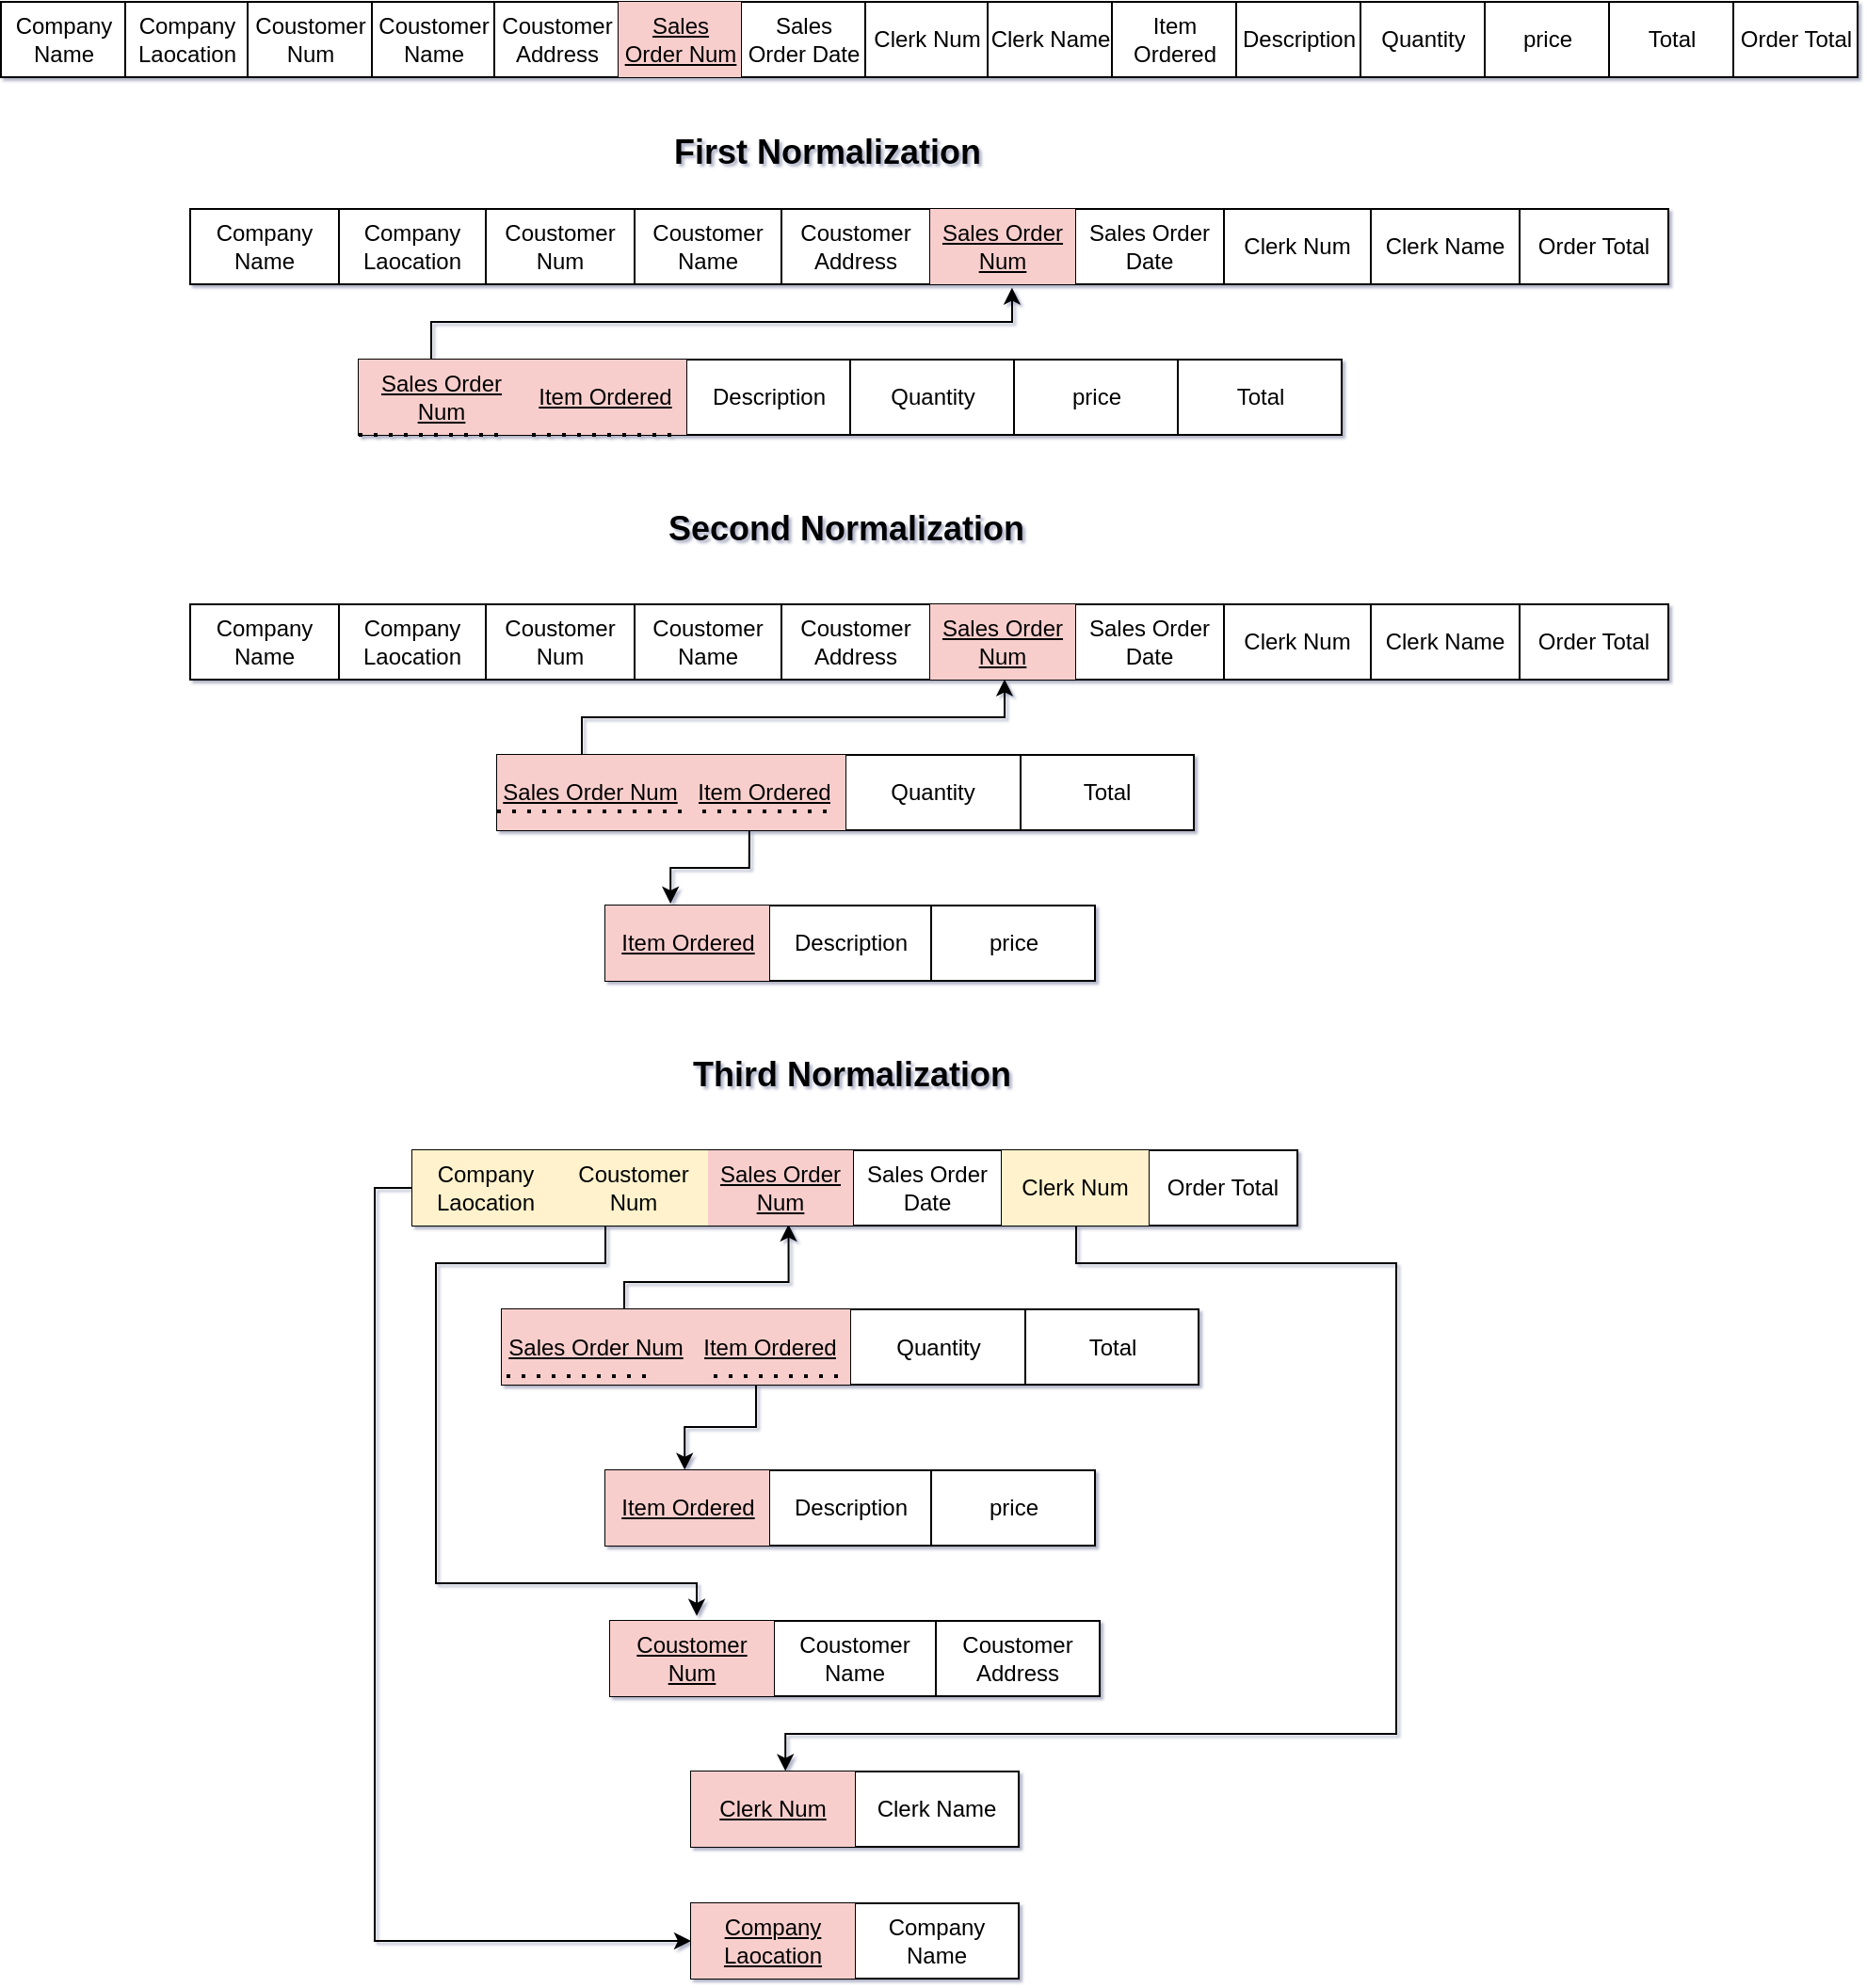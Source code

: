 <mxfile version="20.5.3" type="device"><diagram id="BXXMVsKLf3IhhJLSygbW" name="Page-1"><mxGraphModel dx="1483" dy="699" grid="1" gridSize="10" guides="1" tooltips="1" connect="1" arrows="1" fold="1" page="1" pageScale="1" pageWidth="827" pageHeight="1169" math="0" shadow="1"><root><mxCell id="0"/><mxCell id="1" parent="0"/><mxCell id="OJ3lfRp49x1eZE4lkI2p-20" value="&lt;b&gt;&lt;font style=&quot;font-size: 18px;&quot;&gt;First Normalization&lt;/font&gt;&lt;/b&gt;" style="text;html=1;align=center;verticalAlign=middle;resizable=0;points=[];autosize=1;strokeColor=none;fillColor=none;rounded=0;" parent="1" vertex="1"><mxGeometry x="385" y="70" width="190" height="40" as="geometry"/></mxCell><mxCell id="OJ3lfRp49x1eZE4lkI2p-36" value="" style="shape=table;html=1;whiteSpace=wrap;startSize=0;container=1;collapsible=0;childLayout=tableLayout;rounded=0;" parent="1" vertex="1"><mxGeometry x="41.5" y="10" width="986" height="40" as="geometry"/></mxCell><mxCell id="OJ3lfRp49x1eZE4lkI2p-37" value="" style="shape=tableRow;horizontal=0;startSize=0;swimlaneHead=0;swimlaneBody=0;top=0;left=0;bottom=0;right=0;collapsible=0;dropTarget=0;fillColor=none;points=[[0,0.5],[1,0.5]];portConstraint=eastwest;rounded=0;" parent="OJ3lfRp49x1eZE4lkI2p-36" vertex="1"><mxGeometry width="986" height="40" as="geometry"/></mxCell><mxCell id="OJ3lfRp49x1eZE4lkI2p-219" value="Company Name" style="shape=partialRectangle;html=1;whiteSpace=wrap;connectable=0;fillColor=none;top=0;left=0;bottom=0;right=0;overflow=hidden;rounded=0;" parent="OJ3lfRp49x1eZE4lkI2p-37" vertex="1"><mxGeometry width="66" height="40" as="geometry"><mxRectangle width="66" height="40" as="alternateBounds"/></mxGeometry></mxCell><mxCell id="OJ3lfRp49x1eZE4lkI2p-218" value="Company Laocation" style="shape=partialRectangle;html=1;whiteSpace=wrap;connectable=0;fillColor=none;top=0;left=0;bottom=0;right=0;overflow=hidden;rounded=0;" parent="OJ3lfRp49x1eZE4lkI2p-37" vertex="1"><mxGeometry x="66" width="65" height="40" as="geometry"><mxRectangle width="65" height="40" as="alternateBounds"/></mxGeometry></mxCell><mxCell id="OJ3lfRp49x1eZE4lkI2p-217" value="Coustomer Num" style="shape=partialRectangle;html=1;whiteSpace=wrap;connectable=0;fillColor=none;top=0;left=0;bottom=0;right=0;overflow=hidden;rounded=0;" parent="OJ3lfRp49x1eZE4lkI2p-37" vertex="1"><mxGeometry x="131" width="66" height="40" as="geometry"><mxRectangle width="66" height="40" as="alternateBounds"/></mxGeometry></mxCell><mxCell id="OJ3lfRp49x1eZE4lkI2p-216" value="Coustomer Name" style="shape=partialRectangle;html=1;whiteSpace=wrap;connectable=0;fillColor=none;top=0;left=0;bottom=0;right=0;overflow=hidden;rounded=0;" parent="OJ3lfRp49x1eZE4lkI2p-37" vertex="1"><mxGeometry x="197" width="65" height="40" as="geometry"><mxRectangle width="65" height="40" as="alternateBounds"/></mxGeometry></mxCell><mxCell id="OJ3lfRp49x1eZE4lkI2p-215" value="Coustomer Address" style="shape=partialRectangle;html=1;whiteSpace=wrap;connectable=0;fillColor=none;top=0;left=0;bottom=0;right=0;overflow=hidden;rounded=0;" parent="OJ3lfRp49x1eZE4lkI2p-37" vertex="1"><mxGeometry x="262" width="66" height="40" as="geometry"><mxRectangle width="66" height="40" as="alternateBounds"/></mxGeometry></mxCell><mxCell id="OJ3lfRp49x1eZE4lkI2p-38" value="&lt;u&gt;Sales Order Num&lt;/u&gt;" style="shape=partialRectangle;html=1;whiteSpace=wrap;connectable=0;fillColor=#f8cecc;top=0;left=0;bottom=0;right=0;overflow=hidden;strokeColor=#b85450;rounded=0;" parent="OJ3lfRp49x1eZE4lkI2p-37" vertex="1"><mxGeometry x="328" width="65" height="40" as="geometry"><mxRectangle width="65" height="40" as="alternateBounds"/></mxGeometry></mxCell><mxCell id="OJ3lfRp49x1eZE4lkI2p-39" value="Sales Order Date" style="shape=partialRectangle;html=1;whiteSpace=wrap;connectable=0;fillColor=none;top=0;left=0;bottom=0;right=0;overflow=hidden;rounded=0;" parent="OJ3lfRp49x1eZE4lkI2p-37" vertex="1"><mxGeometry x="393" width="66" height="40" as="geometry"><mxRectangle width="66" height="40" as="alternateBounds"/></mxGeometry></mxCell><mxCell id="OJ3lfRp49x1eZE4lkI2p-221" value="Clerk Num" style="shape=partialRectangle;html=1;whiteSpace=wrap;connectable=0;fillColor=none;top=0;left=0;bottom=0;right=0;overflow=hidden;rounded=0;" parent="OJ3lfRp49x1eZE4lkI2p-37" vertex="1"><mxGeometry x="459" width="65" height="40" as="geometry"><mxRectangle width="65" height="40" as="alternateBounds"/></mxGeometry></mxCell><mxCell id="OJ3lfRp49x1eZE4lkI2p-220" value="Clerk Name" style="shape=partialRectangle;html=1;whiteSpace=wrap;connectable=0;fillColor=none;top=0;left=0;bottom=0;right=0;overflow=hidden;rounded=0;" parent="OJ3lfRp49x1eZE4lkI2p-37" vertex="1"><mxGeometry x="524" width="66" height="40" as="geometry"><mxRectangle width="66" height="40" as="alternateBounds"/></mxGeometry></mxCell><mxCell id="OJ3lfRp49x1eZE4lkI2p-222" value="Item Ordered" style="shape=partialRectangle;html=1;whiteSpace=wrap;connectable=0;fillColor=none;top=0;left=0;bottom=0;right=0;overflow=hidden;rounded=0;" parent="OJ3lfRp49x1eZE4lkI2p-37" vertex="1"><mxGeometry x="590" width="66" height="40" as="geometry"><mxRectangle width="66" height="40" as="alternateBounds"/></mxGeometry></mxCell><mxCell id="OJ3lfRp49x1eZE4lkI2p-226" value="Description" style="shape=partialRectangle;html=1;whiteSpace=wrap;connectable=0;fillColor=none;top=0;left=0;bottom=0;right=0;overflow=hidden;rounded=0;" parent="OJ3lfRp49x1eZE4lkI2p-37" vertex="1"><mxGeometry x="656" width="66" height="40" as="geometry"><mxRectangle width="66" height="40" as="alternateBounds"/></mxGeometry></mxCell><mxCell id="OJ3lfRp49x1eZE4lkI2p-225" value="Quantity" style="shape=partialRectangle;html=1;whiteSpace=wrap;connectable=0;fillColor=none;top=0;left=0;bottom=0;right=0;overflow=hidden;rounded=0;" parent="OJ3lfRp49x1eZE4lkI2p-37" vertex="1"><mxGeometry x="722" width="66" height="40" as="geometry"><mxRectangle width="66" height="40" as="alternateBounds"/></mxGeometry></mxCell><mxCell id="OJ3lfRp49x1eZE4lkI2p-224" value="price" style="shape=partialRectangle;html=1;whiteSpace=wrap;connectable=0;fillColor=none;top=0;left=0;bottom=0;right=0;overflow=hidden;rounded=0;" parent="OJ3lfRp49x1eZE4lkI2p-37" vertex="1"><mxGeometry x="788" width="66" height="40" as="geometry"><mxRectangle width="66" height="40" as="alternateBounds"/></mxGeometry></mxCell><mxCell id="OJ3lfRp49x1eZE4lkI2p-223" value="Total" style="shape=partialRectangle;html=1;whiteSpace=wrap;connectable=0;fillColor=none;top=0;left=0;bottom=0;right=0;overflow=hidden;rounded=0;" parent="OJ3lfRp49x1eZE4lkI2p-37" vertex="1"><mxGeometry x="854" width="66" height="40" as="geometry"><mxRectangle width="66" height="40" as="alternateBounds"/></mxGeometry></mxCell><mxCell id="OJ3lfRp49x1eZE4lkI2p-227" value="Order Total" style="shape=partialRectangle;html=1;whiteSpace=wrap;connectable=0;fillColor=none;top=0;left=0;bottom=0;right=0;overflow=hidden;rounded=0;" parent="OJ3lfRp49x1eZE4lkI2p-37" vertex="1"><mxGeometry x="920" width="66" height="40" as="geometry"><mxRectangle width="66" height="40" as="alternateBounds"/></mxGeometry></mxCell><mxCell id="OJ3lfRp49x1eZE4lkI2p-60" value="&lt;b&gt;&lt;font style=&quot;font-size: 18px;&quot;&gt;Second Normalization&lt;/font&gt;&lt;/b&gt;" style="text;html=1;align=center;verticalAlign=middle;resizable=0;points=[];autosize=1;strokeColor=none;fillColor=none;rounded=0;" parent="1" vertex="1"><mxGeometry x="385" y="270" width="210" height="40" as="geometry"/></mxCell><mxCell id="OJ3lfRp49x1eZE4lkI2p-122" value="" style="shape=table;html=1;whiteSpace=wrap;startSize=0;container=1;collapsible=0;childLayout=tableLayout;rounded=0;" parent="1" vertex="1"><mxGeometry x="365" y="870" width="260" height="40" as="geometry"/></mxCell><mxCell id="OJ3lfRp49x1eZE4lkI2p-123" value="" style="shape=tableRow;horizontal=0;startSize=0;swimlaneHead=0;swimlaneBody=0;top=0;left=0;bottom=0;right=0;collapsible=0;dropTarget=0;fillColor=none;points=[[0,0.5],[1,0.5]];portConstraint=eastwest;rounded=0;" parent="OJ3lfRp49x1eZE4lkI2p-122" vertex="1"><mxGeometry width="260" height="40" as="geometry"/></mxCell><mxCell id="OJ3lfRp49x1eZE4lkI2p-125" value="&lt;u&gt;Coustomer Num&lt;/u&gt;" style="shape=partialRectangle;html=1;whiteSpace=wrap;connectable=0;fillColor=#f8cecc;top=0;left=0;bottom=0;right=0;overflow=hidden;strokeColor=#b85450;rounded=0;" parent="OJ3lfRp49x1eZE4lkI2p-123" vertex="1"><mxGeometry width="87" height="40" as="geometry"><mxRectangle width="87" height="40" as="alternateBounds"/></mxGeometry></mxCell><mxCell id="OJ3lfRp49x1eZE4lkI2p-126" value="Coustomer Name" style="shape=partialRectangle;html=1;whiteSpace=wrap;connectable=0;fillColor=none;top=0;left=0;bottom=0;right=0;overflow=hidden;rounded=0;" parent="OJ3lfRp49x1eZE4lkI2p-123" vertex="1"><mxGeometry x="87" width="86" height="40" as="geometry"><mxRectangle width="86" height="40" as="alternateBounds"/></mxGeometry></mxCell><mxCell id="OJ3lfRp49x1eZE4lkI2p-127" value="Coustomer Address" style="shape=partialRectangle;html=1;whiteSpace=wrap;connectable=0;fillColor=none;top=0;left=0;bottom=0;right=0;overflow=hidden;rounded=0;" parent="OJ3lfRp49x1eZE4lkI2p-123" vertex="1"><mxGeometry x="173" width="87" height="40" as="geometry"><mxRectangle width="87" height="40" as="alternateBounds"/></mxGeometry></mxCell><mxCell id="M6xrV-fllt5yJS7TSmkd-35" style="edgeStyle=orthogonalEdgeStyle;rounded=0;orthogonalLoop=1;jettySize=auto;html=1;exitX=0.25;exitY=0;exitDx=0;exitDy=0;entryX=0.556;entryY=1.045;entryDx=0;entryDy=0;entryPerimeter=0;" edge="1" parent="1" source="OJ3lfRp49x1eZE4lkI2p-189" target="OJ3lfRp49x1eZE4lkI2p-228"><mxGeometry relative="1" as="geometry"><Array as="points"><mxPoint x="270" y="200"/><mxPoint x="270" y="180"/><mxPoint x="579" y="180"/></Array></mxGeometry></mxCell><mxCell id="OJ3lfRp49x1eZE4lkI2p-189" value="" style="shape=table;html=1;whiteSpace=wrap;startSize=0;container=1;collapsible=0;childLayout=tableLayout;rounded=0;" parent="1" vertex="1"><mxGeometry x="231.5" y="200" width="522" height="40" as="geometry"/></mxCell><mxCell id="OJ3lfRp49x1eZE4lkI2p-190" value="" style="shape=tableRow;horizontal=0;startSize=0;swimlaneHead=0;swimlaneBody=0;top=0;left=0;bottom=0;right=0;collapsible=0;dropTarget=0;fillColor=none;points=[[0,0.5],[1,0.5]];portConstraint=eastwest;rounded=0;" parent="OJ3lfRp49x1eZE4lkI2p-189" vertex="1"><mxGeometry width="522" height="40" as="geometry"/></mxCell><mxCell id="OJ3lfRp49x1eZE4lkI2p-191" value="&lt;u&gt;Sales Order Num&lt;/u&gt;" style="shape=partialRectangle;html=1;whiteSpace=wrap;connectable=0;fillColor=#f8cecc;top=0;left=0;bottom=0;right=0;overflow=hidden;strokeColor=#b85450;rounded=0;" parent="OJ3lfRp49x1eZE4lkI2p-190" vertex="1"><mxGeometry width="87" height="40" as="geometry"><mxRectangle width="87" height="40" as="alternateBounds"/></mxGeometry></mxCell><mxCell id="OJ3lfRp49x1eZE4lkI2p-196" value="&lt;u&gt;Item Ordered&lt;/u&gt;" style="shape=partialRectangle;html=1;whiteSpace=wrap;connectable=0;fillColor=#f8cecc;top=0;left=0;bottom=0;right=0;overflow=hidden;strokeColor=#b85450;rounded=0;" parent="OJ3lfRp49x1eZE4lkI2p-190" vertex="1"><mxGeometry x="87" width="87" height="40" as="geometry"><mxRectangle width="87" height="40" as="alternateBounds"/></mxGeometry></mxCell><mxCell id="OJ3lfRp49x1eZE4lkI2p-197" value="Description" style="shape=partialRectangle;html=1;whiteSpace=wrap;connectable=0;fillColor=none;top=0;left=0;bottom=0;right=0;overflow=hidden;rounded=0;" parent="OJ3lfRp49x1eZE4lkI2p-190" vertex="1"><mxGeometry x="174" width="87" height="40" as="geometry"><mxRectangle width="87" height="40" as="alternateBounds"/></mxGeometry></mxCell><mxCell id="OJ3lfRp49x1eZE4lkI2p-198" value="Quantity" style="shape=partialRectangle;html=1;whiteSpace=wrap;connectable=0;fillColor=none;top=0;left=0;bottom=0;right=0;overflow=hidden;rounded=0;" parent="OJ3lfRp49x1eZE4lkI2p-190" vertex="1"><mxGeometry x="261" width="87" height="40" as="geometry"><mxRectangle width="87" height="40" as="alternateBounds"/></mxGeometry></mxCell><mxCell id="OJ3lfRp49x1eZE4lkI2p-199" value="price" style="shape=partialRectangle;html=1;whiteSpace=wrap;connectable=0;fillColor=none;top=0;left=0;bottom=0;right=0;overflow=hidden;rounded=0;" parent="OJ3lfRp49x1eZE4lkI2p-190" vertex="1"><mxGeometry x="348" width="87" height="40" as="geometry"><mxRectangle width="87" height="40" as="alternateBounds"/></mxGeometry></mxCell><mxCell id="OJ3lfRp49x1eZE4lkI2p-200" value="Total" style="shape=partialRectangle;html=1;whiteSpace=wrap;connectable=0;fillColor=none;top=0;left=0;bottom=0;right=0;overflow=hidden;rounded=0;" parent="OJ3lfRp49x1eZE4lkI2p-190" vertex="1"><mxGeometry x="435" width="87" height="40" as="geometry"><mxRectangle width="87" height="40" as="alternateBounds"/></mxGeometry></mxCell><mxCell id="OJ3lfRp49x1eZE4lkI2p-207" value="&lt;span style=&quot;font-size: 18px;&quot;&gt;&lt;b&gt;Third&amp;nbsp;&lt;/b&gt;&lt;/span&gt;&lt;b&gt;&lt;font style=&quot;font-size: 18px;&quot;&gt;Normalization&lt;/font&gt;&lt;/b&gt;" style="text;html=1;align=center;verticalAlign=middle;resizable=0;points=[];autosize=1;strokeColor=none;fillColor=none;rounded=0;" parent="1" vertex="1"><mxGeometry x="397.5" y="560" width="190" height="40" as="geometry"/></mxCell><mxCell id="OJ3lfRp49x1eZE4lkI2p-228" value="" style="shape=table;html=1;whiteSpace=wrap;startSize=0;container=1;collapsible=0;childLayout=tableLayout;rounded=0;" parent="1" vertex="1"><mxGeometry x="142" y="120" width="785" height="40" as="geometry"/></mxCell><mxCell id="OJ3lfRp49x1eZE4lkI2p-229" value="" style="shape=tableRow;horizontal=0;startSize=0;swimlaneHead=0;swimlaneBody=0;top=0;left=0;bottom=0;right=0;collapsible=0;dropTarget=0;fillColor=none;points=[[0,0.5],[1,0.5]];portConstraint=eastwest;rounded=0;" parent="OJ3lfRp49x1eZE4lkI2p-228" vertex="1"><mxGeometry width="785" height="40" as="geometry"/></mxCell><mxCell id="OJ3lfRp49x1eZE4lkI2p-230" value="Company Name" style="shape=partialRectangle;html=1;whiteSpace=wrap;connectable=0;fillColor=none;top=0;left=0;bottom=0;right=0;overflow=hidden;rounded=0;" parent="OJ3lfRp49x1eZE4lkI2p-229" vertex="1"><mxGeometry width="79" height="40" as="geometry"><mxRectangle width="79" height="40" as="alternateBounds"/></mxGeometry></mxCell><mxCell id="OJ3lfRp49x1eZE4lkI2p-231" value="Company Laocation" style="shape=partialRectangle;html=1;whiteSpace=wrap;connectable=0;fillColor=none;top=0;left=0;bottom=0;right=0;overflow=hidden;rounded=0;" parent="OJ3lfRp49x1eZE4lkI2p-229" vertex="1"><mxGeometry x="79" width="78" height="40" as="geometry"><mxRectangle width="78" height="40" as="alternateBounds"/></mxGeometry></mxCell><mxCell id="OJ3lfRp49x1eZE4lkI2p-232" value="Coustomer Num" style="shape=partialRectangle;html=1;whiteSpace=wrap;connectable=0;fillColor=none;top=0;left=0;bottom=0;right=0;overflow=hidden;rounded=0;" parent="OJ3lfRp49x1eZE4lkI2p-229" vertex="1"><mxGeometry x="157" width="79" height="40" as="geometry"><mxRectangle width="79" height="40" as="alternateBounds"/></mxGeometry></mxCell><mxCell id="OJ3lfRp49x1eZE4lkI2p-233" value="Coustomer Name" style="shape=partialRectangle;html=1;whiteSpace=wrap;connectable=0;fillColor=none;top=0;left=0;bottom=0;right=0;overflow=hidden;rounded=0;" parent="OJ3lfRp49x1eZE4lkI2p-229" vertex="1"><mxGeometry x="236" width="78" height="40" as="geometry"><mxRectangle width="78" height="40" as="alternateBounds"/></mxGeometry></mxCell><mxCell id="OJ3lfRp49x1eZE4lkI2p-234" value="Coustomer Address" style="shape=partialRectangle;html=1;whiteSpace=wrap;connectable=0;fillColor=none;top=0;left=0;bottom=0;right=0;overflow=hidden;rounded=0;" parent="OJ3lfRp49x1eZE4lkI2p-229" vertex="1"><mxGeometry x="314" width="79" height="40" as="geometry"><mxRectangle width="79" height="40" as="alternateBounds"/></mxGeometry></mxCell><mxCell id="OJ3lfRp49x1eZE4lkI2p-235" value="&lt;u&gt;Sales Order Num&lt;/u&gt;" style="shape=partialRectangle;html=1;whiteSpace=wrap;connectable=0;fillColor=#f8cecc;top=0;left=0;bottom=0;right=0;overflow=hidden;strokeColor=#b85450;rounded=0;" parent="OJ3lfRp49x1eZE4lkI2p-229" vertex="1"><mxGeometry x="393" width="77" height="40" as="geometry"><mxRectangle width="77" height="40" as="alternateBounds"/></mxGeometry></mxCell><mxCell id="OJ3lfRp49x1eZE4lkI2p-236" value="Sales Order Date" style="shape=partialRectangle;html=1;whiteSpace=wrap;connectable=0;fillColor=none;top=0;left=0;bottom=0;right=0;overflow=hidden;rounded=0;" parent="OJ3lfRp49x1eZE4lkI2p-229" vertex="1"><mxGeometry x="470" width="79" height="40" as="geometry"><mxRectangle width="79" height="40" as="alternateBounds"/></mxGeometry></mxCell><mxCell id="OJ3lfRp49x1eZE4lkI2p-237" value="Clerk Num" style="shape=partialRectangle;html=1;whiteSpace=wrap;connectable=0;fillColor=none;top=0;left=0;bottom=0;right=0;overflow=hidden;rounded=0;" parent="OJ3lfRp49x1eZE4lkI2p-229" vertex="1"><mxGeometry x="549" width="78" height="40" as="geometry"><mxRectangle width="78" height="40" as="alternateBounds"/></mxGeometry></mxCell><mxCell id="OJ3lfRp49x1eZE4lkI2p-238" value="Clerk Name" style="shape=partialRectangle;html=1;whiteSpace=wrap;connectable=0;fillColor=none;top=0;left=0;bottom=0;right=0;overflow=hidden;rounded=0;" parent="OJ3lfRp49x1eZE4lkI2p-229" vertex="1"><mxGeometry x="627" width="79" height="40" as="geometry"><mxRectangle width="79" height="40" as="alternateBounds"/></mxGeometry></mxCell><mxCell id="OJ3lfRp49x1eZE4lkI2p-244" value="Order Total" style="shape=partialRectangle;html=1;whiteSpace=wrap;connectable=0;fillColor=none;top=0;left=0;bottom=0;right=0;overflow=hidden;rounded=0;" parent="OJ3lfRp49x1eZE4lkI2p-229" vertex="1"><mxGeometry x="706" width="79" height="40" as="geometry"><mxRectangle width="79" height="40" as="alternateBounds"/></mxGeometry></mxCell><mxCell id="OJ3lfRp49x1eZE4lkI2p-245" value="" style="shape=table;html=1;whiteSpace=wrap;startSize=0;container=1;collapsible=0;childLayout=tableLayout;rounded=0;" parent="1" vertex="1"><mxGeometry x="142" y="330" width="785" height="40" as="geometry"/></mxCell><mxCell id="OJ3lfRp49x1eZE4lkI2p-246" value="" style="shape=tableRow;horizontal=0;startSize=0;swimlaneHead=0;swimlaneBody=0;top=0;left=0;bottom=0;right=0;collapsible=0;dropTarget=0;fillColor=none;points=[[0,0.5],[1,0.5]];portConstraint=eastwest;rounded=0;" parent="OJ3lfRp49x1eZE4lkI2p-245" vertex="1"><mxGeometry width="785" height="40" as="geometry"/></mxCell><mxCell id="OJ3lfRp49x1eZE4lkI2p-247" value="Company Name" style="shape=partialRectangle;html=1;whiteSpace=wrap;connectable=0;fillColor=none;top=0;left=0;bottom=0;right=0;overflow=hidden;rounded=0;" parent="OJ3lfRp49x1eZE4lkI2p-246" vertex="1"><mxGeometry width="79" height="40" as="geometry"><mxRectangle width="79" height="40" as="alternateBounds"/></mxGeometry></mxCell><mxCell id="OJ3lfRp49x1eZE4lkI2p-248" value="Company Laocation" style="shape=partialRectangle;html=1;whiteSpace=wrap;connectable=0;fillColor=none;top=0;left=0;bottom=0;right=0;overflow=hidden;rounded=0;" parent="OJ3lfRp49x1eZE4lkI2p-246" vertex="1"><mxGeometry x="79" width="78" height="40" as="geometry"><mxRectangle width="78" height="40" as="alternateBounds"/></mxGeometry></mxCell><mxCell id="OJ3lfRp49x1eZE4lkI2p-249" value="Coustomer Num" style="shape=partialRectangle;html=1;whiteSpace=wrap;connectable=0;fillColor=none;top=0;left=0;bottom=0;right=0;overflow=hidden;rounded=0;" parent="OJ3lfRp49x1eZE4lkI2p-246" vertex="1"><mxGeometry x="157" width="79" height="40" as="geometry"><mxRectangle width="79" height="40" as="alternateBounds"/></mxGeometry></mxCell><mxCell id="OJ3lfRp49x1eZE4lkI2p-250" value="Coustomer Name" style="shape=partialRectangle;html=1;whiteSpace=wrap;connectable=0;fillColor=none;top=0;left=0;bottom=0;right=0;overflow=hidden;rounded=0;" parent="OJ3lfRp49x1eZE4lkI2p-246" vertex="1"><mxGeometry x="236" width="78" height="40" as="geometry"><mxRectangle width="78" height="40" as="alternateBounds"/></mxGeometry></mxCell><mxCell id="OJ3lfRp49x1eZE4lkI2p-251" value="Coustomer Address" style="shape=partialRectangle;html=1;whiteSpace=wrap;connectable=0;fillColor=none;top=0;left=0;bottom=0;right=0;overflow=hidden;rounded=0;" parent="OJ3lfRp49x1eZE4lkI2p-246" vertex="1"><mxGeometry x="314" width="79" height="40" as="geometry"><mxRectangle width="79" height="40" as="alternateBounds"/></mxGeometry></mxCell><mxCell id="OJ3lfRp49x1eZE4lkI2p-252" value="&lt;u&gt;Sales Order Num&lt;/u&gt;" style="shape=partialRectangle;html=1;whiteSpace=wrap;connectable=0;fillColor=#f8cecc;top=0;left=0;bottom=0;right=0;overflow=hidden;strokeColor=#b85450;rounded=0;" parent="OJ3lfRp49x1eZE4lkI2p-246" vertex="1"><mxGeometry x="393" width="77" height="40" as="geometry"><mxRectangle width="77" height="40" as="alternateBounds"/></mxGeometry></mxCell><mxCell id="OJ3lfRp49x1eZE4lkI2p-253" value="Sales Order Date" style="shape=partialRectangle;html=1;whiteSpace=wrap;connectable=0;fillColor=none;top=0;left=0;bottom=0;right=0;overflow=hidden;rounded=0;" parent="OJ3lfRp49x1eZE4lkI2p-246" vertex="1"><mxGeometry x="470" width="79" height="40" as="geometry"><mxRectangle width="79" height="40" as="alternateBounds"/></mxGeometry></mxCell><mxCell id="OJ3lfRp49x1eZE4lkI2p-254" value="Clerk Num" style="shape=partialRectangle;html=1;whiteSpace=wrap;connectable=0;fillColor=none;top=0;left=0;bottom=0;right=0;overflow=hidden;rounded=0;" parent="OJ3lfRp49x1eZE4lkI2p-246" vertex="1"><mxGeometry x="549" width="78" height="40" as="geometry"><mxRectangle width="78" height="40" as="alternateBounds"/></mxGeometry></mxCell><mxCell id="OJ3lfRp49x1eZE4lkI2p-255" value="Clerk Name" style="shape=partialRectangle;html=1;whiteSpace=wrap;connectable=0;fillColor=none;top=0;left=0;bottom=0;right=0;overflow=hidden;rounded=0;" parent="OJ3lfRp49x1eZE4lkI2p-246" vertex="1"><mxGeometry x="627" width="79" height="40" as="geometry"><mxRectangle width="79" height="40" as="alternateBounds"/></mxGeometry></mxCell><mxCell id="OJ3lfRp49x1eZE4lkI2p-256" value="Order Total" style="shape=partialRectangle;html=1;whiteSpace=wrap;connectable=0;fillColor=none;top=0;left=0;bottom=0;right=0;overflow=hidden;rounded=0;" parent="OJ3lfRp49x1eZE4lkI2p-246" vertex="1"><mxGeometry x="706" width="79" height="40" as="geometry"><mxRectangle width="79" height="40" as="alternateBounds"/></mxGeometry></mxCell><mxCell id="M6xrV-fllt5yJS7TSmkd-14" style="edgeStyle=orthogonalEdgeStyle;rounded=0;orthogonalLoop=1;jettySize=auto;html=1;exitX=0.25;exitY=1;exitDx=0;exitDy=0;entryX=0.162;entryY=-0.005;entryDx=0;entryDy=0;entryPerimeter=0;" edge="1" parent="1" source="OJ3lfRp49x1eZE4lkI2p-257" target="M6xrV-fllt5yJS7TSmkd-2"><mxGeometry relative="1" as="geometry"><Array as="points"><mxPoint x="442.5" y="745"/><mxPoint x="442.5" y="767"/><mxPoint x="404.5" y="767"/></Array></mxGeometry></mxCell><mxCell id="M6xrV-fllt5yJS7TSmkd-16" style="edgeStyle=orthogonalEdgeStyle;rounded=0;orthogonalLoop=1;jettySize=auto;html=1;exitX=0.25;exitY=0;exitDx=0;exitDy=0;entryX=0.425;entryY=0.985;entryDx=0;entryDy=0;entryPerimeter=0;" edge="1" parent="1" source="OJ3lfRp49x1eZE4lkI2p-257" target="OJ3lfRp49x1eZE4lkI2p-265"><mxGeometry relative="1" as="geometry"><Array as="points"><mxPoint x="372.5" y="705"/><mxPoint x="372.5" y="690"/><mxPoint x="459.5" y="690"/></Array></mxGeometry></mxCell><mxCell id="OJ3lfRp49x1eZE4lkI2p-257" value="" style="shape=table;html=1;whiteSpace=wrap;startSize=0;container=1;collapsible=0;childLayout=tableLayout;rounded=0;" parent="1" vertex="1"><mxGeometry x="307.5" y="704.5" width="370" height="40" as="geometry"/></mxCell><mxCell id="OJ3lfRp49x1eZE4lkI2p-258" value="" style="shape=tableRow;horizontal=0;startSize=0;swimlaneHead=0;swimlaneBody=0;top=0;left=0;bottom=0;right=0;collapsible=0;dropTarget=0;fillColor=none;points=[[0,0.5],[1,0.5]];portConstraint=eastwest;rounded=0;" parent="OJ3lfRp49x1eZE4lkI2p-257" vertex="1"><mxGeometry width="370" height="40" as="geometry"/></mxCell><mxCell id="OJ3lfRp49x1eZE4lkI2p-259" value="&lt;u&gt;Sales Order Num&lt;/u&gt;" style="shape=partialRectangle;html=1;whiteSpace=wrap;connectable=0;fillColor=#f8cecc;top=0;left=0;bottom=0;right=0;overflow=hidden;strokeColor=#000000;rounded=0;" parent="OJ3lfRp49x1eZE4lkI2p-258" vertex="1"><mxGeometry width="99" height="40" as="geometry"><mxRectangle width="99" height="40" as="alternateBounds"/></mxGeometry></mxCell><mxCell id="OJ3lfRp49x1eZE4lkI2p-260" value="&lt;u&gt;Item Ordered&lt;/u&gt;" style="shape=partialRectangle;html=1;whiteSpace=wrap;connectable=0;fillColor=#f8cecc;top=0;left=0;bottom=0;right=0;overflow=hidden;strokeColor=#b85450;rounded=0;" parent="OJ3lfRp49x1eZE4lkI2p-258" vertex="1"><mxGeometry x="99" width="86" height="40" as="geometry"><mxRectangle width="86" height="40" as="alternateBounds"/></mxGeometry></mxCell><mxCell id="OJ3lfRp49x1eZE4lkI2p-262" value="Quantity" style="shape=partialRectangle;html=1;whiteSpace=wrap;connectable=0;fillColor=none;top=0;left=0;bottom=0;right=0;overflow=hidden;rounded=0;" parent="OJ3lfRp49x1eZE4lkI2p-258" vertex="1"><mxGeometry x="185" width="93" height="40" as="geometry"><mxRectangle width="93" height="40" as="alternateBounds"/></mxGeometry></mxCell><mxCell id="OJ3lfRp49x1eZE4lkI2p-264" value="Total" style="shape=partialRectangle;html=1;whiteSpace=wrap;connectable=0;fillColor=none;top=0;left=0;bottom=0;right=0;overflow=hidden;rounded=0;" parent="OJ3lfRp49x1eZE4lkI2p-258" vertex="1"><mxGeometry x="278" width="92" height="40" as="geometry"><mxRectangle width="92" height="40" as="alternateBounds"/></mxGeometry></mxCell><mxCell id="M6xrV-fllt5yJS7TSmkd-10" style="edgeStyle=orthogonalEdgeStyle;rounded=0;orthogonalLoop=1;jettySize=auto;html=1;exitX=0.75;exitY=1;exitDx=0;exitDy=0;entryX=0.288;entryY=-0.005;entryDx=0;entryDy=0;entryPerimeter=0;" edge="1" parent="1" source="OJ3lfRp49x1eZE4lkI2p-265" target="M6xrV-fllt5yJS7TSmkd-7"><mxGeometry relative="1" as="geometry"><Array as="points"><mxPoint x="612.5" y="680"/><mxPoint x="782.5" y="680"/><mxPoint x="782.5" y="930"/><mxPoint x="458.5" y="930"/></Array></mxGeometry></mxCell><mxCell id="M6xrV-fllt5yJS7TSmkd-11" style="edgeStyle=orthogonalEdgeStyle;rounded=0;orthogonalLoop=1;jettySize=auto;html=1;exitX=0.25;exitY=1;exitDx=0;exitDy=0;entryX=0.177;entryY=-0.065;entryDx=0;entryDy=0;entryPerimeter=0;" edge="1" parent="1" source="OJ3lfRp49x1eZE4lkI2p-265" target="OJ3lfRp49x1eZE4lkI2p-123"><mxGeometry relative="1" as="geometry"><Array as="points"><mxPoint x="362.5" y="660"/><mxPoint x="362.5" y="680"/><mxPoint x="272.5" y="680"/><mxPoint x="272.5" y="850"/><mxPoint x="411.5" y="850"/></Array></mxGeometry></mxCell><mxCell id="M6xrV-fllt5yJS7TSmkd-13" style="edgeStyle=orthogonalEdgeStyle;rounded=0;orthogonalLoop=1;jettySize=auto;html=1;exitX=0;exitY=0.5;exitDx=0;exitDy=0;entryX=0;entryY=0.5;entryDx=0;entryDy=0;" edge="1" parent="1" source="OJ3lfRp49x1eZE4lkI2p-265" target="OJ3lfRp49x1eZE4lkI2p-278"><mxGeometry relative="1" as="geometry"/></mxCell><mxCell id="OJ3lfRp49x1eZE4lkI2p-265" value="" style="shape=table;html=1;whiteSpace=wrap;startSize=0;container=1;collapsible=0;childLayout=tableLayout;rounded=0;" parent="1" vertex="1"><mxGeometry x="260" y="620" width="470" height="40" as="geometry"/></mxCell><mxCell id="OJ3lfRp49x1eZE4lkI2p-266" value="" style="shape=tableRow;horizontal=0;startSize=0;swimlaneHead=0;swimlaneBody=0;top=0;left=0;bottom=0;right=0;collapsible=0;dropTarget=0;fillColor=none;points=[[0,0.5],[1,0.5]];portConstraint=eastwest;dashed=1;rounded=0;" parent="OJ3lfRp49x1eZE4lkI2p-265" vertex="1"><mxGeometry width="470" height="40" as="geometry"/></mxCell><mxCell id="OJ3lfRp49x1eZE4lkI2p-268" value="Company Laocation" style="shape=partialRectangle;html=1;whiteSpace=wrap;connectable=0;fillColor=#fff2cc;top=0;left=0;bottom=0;right=0;overflow=hidden;strokeColor=#d6b656;rounded=0;" parent="OJ3lfRp49x1eZE4lkI2p-266" vertex="1"><mxGeometry width="78" height="40" as="geometry"><mxRectangle width="78" height="40" as="alternateBounds"/></mxGeometry></mxCell><mxCell id="OJ3lfRp49x1eZE4lkI2p-269" value="Coustomer Num" style="shape=partialRectangle;html=1;whiteSpace=wrap;connectable=0;fillColor=#fff2cc;top=0;left=0;bottom=0;right=0;overflow=hidden;strokeColor=#d6b656;rounded=0;" parent="OJ3lfRp49x1eZE4lkI2p-266" vertex="1"><mxGeometry x="78" width="79" height="40" as="geometry"><mxRectangle width="79" height="40" as="alternateBounds"/></mxGeometry></mxCell><mxCell id="OJ3lfRp49x1eZE4lkI2p-272" value="&lt;u&gt;Sales Order Num&lt;/u&gt;" style="shape=partialRectangle;html=1;whiteSpace=wrap;connectable=0;fillColor=#f8cecc;top=0;left=0;bottom=0;right=0;overflow=hidden;strokeColor=#b85450;rounded=0;" parent="OJ3lfRp49x1eZE4lkI2p-266" vertex="1"><mxGeometry x="157" width="77" height="40" as="geometry"><mxRectangle width="77" height="40" as="alternateBounds"/></mxGeometry></mxCell><mxCell id="OJ3lfRp49x1eZE4lkI2p-273" value="Sales Order Date" style="shape=partialRectangle;html=1;whiteSpace=wrap;connectable=0;fillColor=none;top=0;left=0;bottom=0;right=0;overflow=hidden;rounded=0;" parent="OJ3lfRp49x1eZE4lkI2p-266" vertex="1"><mxGeometry x="234" width="79" height="40" as="geometry"><mxRectangle width="79" height="40" as="alternateBounds"/></mxGeometry></mxCell><mxCell id="OJ3lfRp49x1eZE4lkI2p-274" value="Clerk Num" style="shape=partialRectangle;html=1;whiteSpace=wrap;connectable=0;fillColor=#fff2cc;top=0;left=0;bottom=0;right=0;overflow=hidden;strokeColor=#d6b656;rounded=0;" parent="OJ3lfRp49x1eZE4lkI2p-266" vertex="1"><mxGeometry x="313" width="78" height="40" as="geometry"><mxRectangle width="78" height="40" as="alternateBounds"/></mxGeometry></mxCell><mxCell id="OJ3lfRp49x1eZE4lkI2p-276" value="Order Total" style="shape=partialRectangle;html=1;whiteSpace=wrap;connectable=0;fillColor=none;top=0;left=0;bottom=0;right=0;overflow=hidden;rounded=0;" parent="OJ3lfRp49x1eZE4lkI2p-266" vertex="1"><mxGeometry x="391" width="79" height="40" as="geometry"><mxRectangle width="79" height="40" as="alternateBounds"/></mxGeometry></mxCell><mxCell id="OJ3lfRp49x1eZE4lkI2p-277" value="" style="shape=table;html=1;whiteSpace=wrap;startSize=0;container=1;collapsible=0;childLayout=tableLayout;rounded=0;" parent="1" vertex="1"><mxGeometry x="408" y="1020" width="174" height="40" as="geometry"/></mxCell><mxCell id="OJ3lfRp49x1eZE4lkI2p-278" value="" style="shape=tableRow;horizontal=0;startSize=0;swimlaneHead=0;swimlaneBody=0;top=0;left=0;bottom=0;right=0;collapsible=0;dropTarget=0;fillColor=none;points=[[0,0.5],[1,0.5]];portConstraint=eastwest;rounded=0;" parent="OJ3lfRp49x1eZE4lkI2p-277" vertex="1"><mxGeometry width="174" height="40" as="geometry"/></mxCell><mxCell id="OJ3lfRp49x1eZE4lkI2p-279" value="&lt;u&gt;Company Laocation&lt;/u&gt;" style="shape=partialRectangle;html=1;whiteSpace=wrap;connectable=0;fillColor=#f8cecc;top=0;left=0;bottom=0;right=0;overflow=hidden;strokeColor=#b85450;rounded=0;" parent="OJ3lfRp49x1eZE4lkI2p-278" vertex="1"><mxGeometry width="87" height="40" as="geometry"><mxRectangle width="87" height="40" as="alternateBounds"/></mxGeometry></mxCell><mxCell id="OJ3lfRp49x1eZE4lkI2p-280" value="Company Name" style="shape=partialRectangle;html=1;whiteSpace=wrap;connectable=0;fillColor=none;top=0;left=0;bottom=0;right=0;overflow=hidden;rounded=0;" parent="OJ3lfRp49x1eZE4lkI2p-278" vertex="1"><mxGeometry x="87" width="87" height="40" as="geometry"><mxRectangle width="87" height="40" as="alternateBounds"/></mxGeometry></mxCell><mxCell id="M6xrV-fllt5yJS7TSmkd-1" value="" style="shape=table;html=1;whiteSpace=wrap;startSize=0;container=1;collapsible=0;childLayout=tableLayout;rounded=0;" vertex="1" parent="1"><mxGeometry x="362.5" y="790" width="260" height="40" as="geometry"/></mxCell><mxCell id="M6xrV-fllt5yJS7TSmkd-2" value="" style="shape=tableRow;horizontal=0;startSize=0;swimlaneHead=0;swimlaneBody=0;top=0;left=0;bottom=0;right=0;collapsible=0;dropTarget=0;fillColor=none;points=[[0,0.5],[1,0.5]];portConstraint=eastwest;rounded=0;" vertex="1" parent="M6xrV-fllt5yJS7TSmkd-1"><mxGeometry width="260" height="40" as="geometry"/></mxCell><mxCell id="M6xrV-fllt5yJS7TSmkd-3" value="&lt;u&gt;Item Ordered&lt;/u&gt;" style="shape=partialRectangle;html=1;whiteSpace=wrap;connectable=0;fillColor=#f8cecc;top=0;left=0;bottom=0;right=0;overflow=hidden;strokeColor=#b85450;rounded=0;" vertex="1" parent="M6xrV-fllt5yJS7TSmkd-2"><mxGeometry width="87" height="40" as="geometry"><mxRectangle width="87" height="40" as="alternateBounds"/></mxGeometry></mxCell><mxCell id="M6xrV-fllt5yJS7TSmkd-4" value="Description" style="shape=partialRectangle;html=1;whiteSpace=wrap;connectable=0;fillColor=none;top=0;left=0;bottom=0;right=0;overflow=hidden;rounded=0;" vertex="1" parent="M6xrV-fllt5yJS7TSmkd-2"><mxGeometry x="87" width="86" height="40" as="geometry"><mxRectangle width="86" height="40" as="alternateBounds"/></mxGeometry></mxCell><mxCell id="M6xrV-fllt5yJS7TSmkd-5" value="price" style="shape=partialRectangle;html=1;whiteSpace=wrap;connectable=0;fillColor=none;top=0;left=0;bottom=0;right=0;overflow=hidden;rounded=0;" vertex="1" parent="M6xrV-fllt5yJS7TSmkd-2"><mxGeometry x="173" width="87" height="40" as="geometry"><mxRectangle width="87" height="40" as="alternateBounds"/></mxGeometry></mxCell><mxCell id="M6xrV-fllt5yJS7TSmkd-6" value="" style="shape=table;html=1;whiteSpace=wrap;startSize=0;container=1;collapsible=0;childLayout=tableLayout;rounded=0;" vertex="1" parent="1"><mxGeometry x="408" y="950" width="174" height="40" as="geometry"/></mxCell><mxCell id="M6xrV-fllt5yJS7TSmkd-7" value="" style="shape=tableRow;horizontal=0;startSize=0;swimlaneHead=0;swimlaneBody=0;top=0;left=0;bottom=0;right=0;collapsible=0;dropTarget=0;fillColor=none;points=[[0,0.5],[1,0.5]];portConstraint=eastwest;rounded=0;" vertex="1" parent="M6xrV-fllt5yJS7TSmkd-6"><mxGeometry width="174" height="40" as="geometry"/></mxCell><mxCell id="M6xrV-fllt5yJS7TSmkd-8" value="&lt;u&gt;Clerk Num&lt;/u&gt;" style="shape=partialRectangle;html=1;whiteSpace=wrap;connectable=0;fillColor=#f8cecc;top=0;left=0;bottom=0;right=0;overflow=hidden;strokeColor=#b85450;rounded=0;" vertex="1" parent="M6xrV-fllt5yJS7TSmkd-7"><mxGeometry width="87" height="40" as="geometry"><mxRectangle width="87" height="40" as="alternateBounds"/></mxGeometry></mxCell><mxCell id="M6xrV-fllt5yJS7TSmkd-9" value="Clerk Name" style="shape=partialRectangle;html=1;whiteSpace=wrap;connectable=0;fillColor=none;top=0;left=0;bottom=0;right=0;overflow=hidden;rounded=0;" vertex="1" parent="M6xrV-fllt5yJS7TSmkd-7"><mxGeometry x="87" width="87" height="40" as="geometry"><mxRectangle width="87" height="40" as="alternateBounds"/></mxGeometry></mxCell><mxCell id="M6xrV-fllt5yJS7TSmkd-17" value="" style="shape=table;html=1;whiteSpace=wrap;startSize=0;container=1;collapsible=0;childLayout=tableLayout;rounded=0;" vertex="1" parent="1"><mxGeometry x="362.5" y="490" width="260" height="40" as="geometry"/></mxCell><mxCell id="M6xrV-fllt5yJS7TSmkd-18" value="" style="shape=tableRow;horizontal=0;startSize=0;swimlaneHead=0;swimlaneBody=0;top=0;left=0;bottom=0;right=0;collapsible=0;dropTarget=0;fillColor=none;points=[[0,0.5],[1,0.5]];portConstraint=eastwest;rounded=0;" vertex="1" parent="M6xrV-fllt5yJS7TSmkd-17"><mxGeometry width="260" height="40" as="geometry"/></mxCell><mxCell id="M6xrV-fllt5yJS7TSmkd-19" value="&lt;u&gt;Item Ordered&lt;/u&gt;" style="shape=partialRectangle;html=1;whiteSpace=wrap;connectable=0;fillColor=#f8cecc;top=0;left=0;bottom=0;right=0;overflow=hidden;strokeColor=#b85450;rounded=0;" vertex="1" parent="M6xrV-fllt5yJS7TSmkd-18"><mxGeometry width="87" height="40" as="geometry"><mxRectangle width="87" height="40" as="alternateBounds"/></mxGeometry></mxCell><mxCell id="M6xrV-fllt5yJS7TSmkd-20" value="Description" style="shape=partialRectangle;html=1;whiteSpace=wrap;connectable=0;fillColor=none;top=0;left=0;bottom=0;right=0;overflow=hidden;rounded=0;" vertex="1" parent="M6xrV-fllt5yJS7TSmkd-18"><mxGeometry x="87" width="86" height="40" as="geometry"><mxRectangle width="86" height="40" as="alternateBounds"/></mxGeometry></mxCell><mxCell id="M6xrV-fllt5yJS7TSmkd-21" value="price" style="shape=partialRectangle;html=1;whiteSpace=wrap;connectable=0;fillColor=none;top=0;left=0;bottom=0;right=0;overflow=hidden;rounded=0;" vertex="1" parent="M6xrV-fllt5yJS7TSmkd-18"><mxGeometry x="173" width="87" height="40" as="geometry"><mxRectangle width="87" height="40" as="alternateBounds"/></mxGeometry></mxCell><mxCell id="M6xrV-fllt5yJS7TSmkd-32" style="edgeStyle=orthogonalEdgeStyle;rounded=0;orthogonalLoop=1;jettySize=auto;html=1;exitX=0.25;exitY=0;exitDx=0;exitDy=0;entryX=0.551;entryY=0.995;entryDx=0;entryDy=0;entryPerimeter=0;" edge="1" parent="1" source="M6xrV-fllt5yJS7TSmkd-22" target="OJ3lfRp49x1eZE4lkI2p-245"><mxGeometry relative="1" as="geometry"><Array as="points"><mxPoint x="350" y="410"/><mxPoint x="350" y="390"/><mxPoint x="575" y="390"/></Array></mxGeometry></mxCell><mxCell id="M6xrV-fllt5yJS7TSmkd-33" style="edgeStyle=orthogonalEdgeStyle;rounded=0;orthogonalLoop=1;jettySize=auto;html=1;exitX=0.362;exitY=0.975;exitDx=0;exitDy=0;entryX=0.133;entryY=-0.025;entryDx=0;entryDy=0;entryPerimeter=0;exitPerimeter=0;" edge="1" parent="1" source="M6xrV-fllt5yJS7TSmkd-22" target="M6xrV-fllt5yJS7TSmkd-18"><mxGeometry relative="1" as="geometry"/></mxCell><mxCell id="M6xrV-fllt5yJS7TSmkd-22" value="" style="shape=table;html=1;whiteSpace=wrap;startSize=0;container=1;collapsible=0;childLayout=tableLayout;rounded=0;" vertex="1" parent="1"><mxGeometry x="305" y="410" width="370" height="40" as="geometry"/></mxCell><mxCell id="M6xrV-fllt5yJS7TSmkd-23" value="" style="shape=tableRow;horizontal=0;startSize=0;swimlaneHead=0;swimlaneBody=0;top=0;left=0;bottom=0;right=0;collapsible=0;dropTarget=0;fillColor=none;points=[[0,0.5],[1,0.5]];portConstraint=eastwest;rounded=0;" vertex="1" parent="M6xrV-fllt5yJS7TSmkd-22"><mxGeometry width="370" height="40" as="geometry"/></mxCell><mxCell id="M6xrV-fllt5yJS7TSmkd-24" value="&lt;u&gt;Sales Order Num&lt;/u&gt;" style="shape=partialRectangle;html=1;whiteSpace=wrap;connectable=0;fillColor=#f8cecc;top=0;left=0;bottom=0;right=0;overflow=hidden;strokeColor=#000000;rounded=0;" vertex="1" parent="M6xrV-fllt5yJS7TSmkd-23"><mxGeometry width="99" height="40" as="geometry"><mxRectangle width="99" height="40" as="alternateBounds"/></mxGeometry></mxCell><mxCell id="M6xrV-fllt5yJS7TSmkd-25" value="&lt;u&gt;Item Ordered&lt;/u&gt;" style="shape=partialRectangle;html=1;whiteSpace=wrap;connectable=0;fillColor=#f8cecc;top=0;left=0;bottom=0;right=0;overflow=hidden;strokeColor=#b85450;rounded=0;" vertex="1" parent="M6xrV-fllt5yJS7TSmkd-23"><mxGeometry x="99" width="86" height="40" as="geometry"><mxRectangle width="86" height="40" as="alternateBounds"/></mxGeometry></mxCell><mxCell id="M6xrV-fllt5yJS7TSmkd-26" value="Quantity" style="shape=partialRectangle;html=1;whiteSpace=wrap;connectable=0;fillColor=none;top=0;left=0;bottom=0;right=0;overflow=hidden;rounded=0;" vertex="1" parent="M6xrV-fllt5yJS7TSmkd-23"><mxGeometry x="185" width="93" height="40" as="geometry"><mxRectangle width="93" height="40" as="alternateBounds"/></mxGeometry></mxCell><mxCell id="M6xrV-fllt5yJS7TSmkd-27" value="Total" style="shape=partialRectangle;html=1;whiteSpace=wrap;connectable=0;fillColor=none;top=0;left=0;bottom=0;right=0;overflow=hidden;rounded=0;" vertex="1" parent="M6xrV-fllt5yJS7TSmkd-23"><mxGeometry x="278" width="92" height="40" as="geometry"><mxRectangle width="92" height="40" as="alternateBounds"/></mxGeometry></mxCell><mxCell id="M6xrV-fllt5yJS7TSmkd-28" value="" style="endArrow=none;dashed=1;html=1;dashPattern=1 3;strokeWidth=2;rounded=0;" edge="1" parent="1"><mxGeometry width="50" height="50" relative="1" as="geometry"><mxPoint x="305" y="440" as="sourcePoint"/><mxPoint x="403" y="440" as="targetPoint"/></mxGeometry></mxCell><mxCell id="M6xrV-fllt5yJS7TSmkd-29" value="" style="endArrow=none;dashed=1;html=1;dashPattern=1 3;strokeWidth=2;rounded=0;" edge="1" parent="1"><mxGeometry width="50" height="50" relative="1" as="geometry"><mxPoint x="414" y="440" as="sourcePoint"/><mxPoint x="484" y="440" as="targetPoint"/></mxGeometry></mxCell><mxCell id="M6xrV-fllt5yJS7TSmkd-30" value="" style="endArrow=none;dashed=1;html=1;dashPattern=1 3;strokeWidth=2;rounded=0;" edge="1" parent="1"><mxGeometry width="50" height="50" relative="1" as="geometry"><mxPoint x="420" y="740" as="sourcePoint"/><mxPoint x="490" y="740" as="targetPoint"/></mxGeometry></mxCell><mxCell id="M6xrV-fllt5yJS7TSmkd-31" value="" style="endArrow=none;dashed=1;html=1;dashPattern=1 3;strokeWidth=2;rounded=0;" edge="1" parent="1"><mxGeometry width="50" height="50" relative="1" as="geometry"><mxPoint x="310" y="740" as="sourcePoint"/><mxPoint x="390" y="740" as="targetPoint"/><Array as="points"><mxPoint x="360" y="740"/></Array></mxGeometry></mxCell><mxCell id="M6xrV-fllt5yJS7TSmkd-36" value="" style="endArrow=none;dashed=1;html=1;dashPattern=1 3;strokeWidth=2;rounded=0;" edge="1" parent="1"><mxGeometry width="50" height="50" relative="1" as="geometry"><mxPoint x="323.5" y="240" as="sourcePoint"/><mxPoint x="397.5" y="240" as="targetPoint"/></mxGeometry></mxCell><mxCell id="M6xrV-fllt5yJS7TSmkd-37" value="" style="endArrow=none;dashed=1;html=1;dashPattern=1 3;strokeWidth=2;rounded=0;" edge="1" parent="1"><mxGeometry width="50" height="50" relative="1" as="geometry"><mxPoint x="231.5" y="240" as="sourcePoint"/><mxPoint x="309.5" y="240" as="targetPoint"/></mxGeometry></mxCell></root></mxGraphModel></diagram></mxfile>